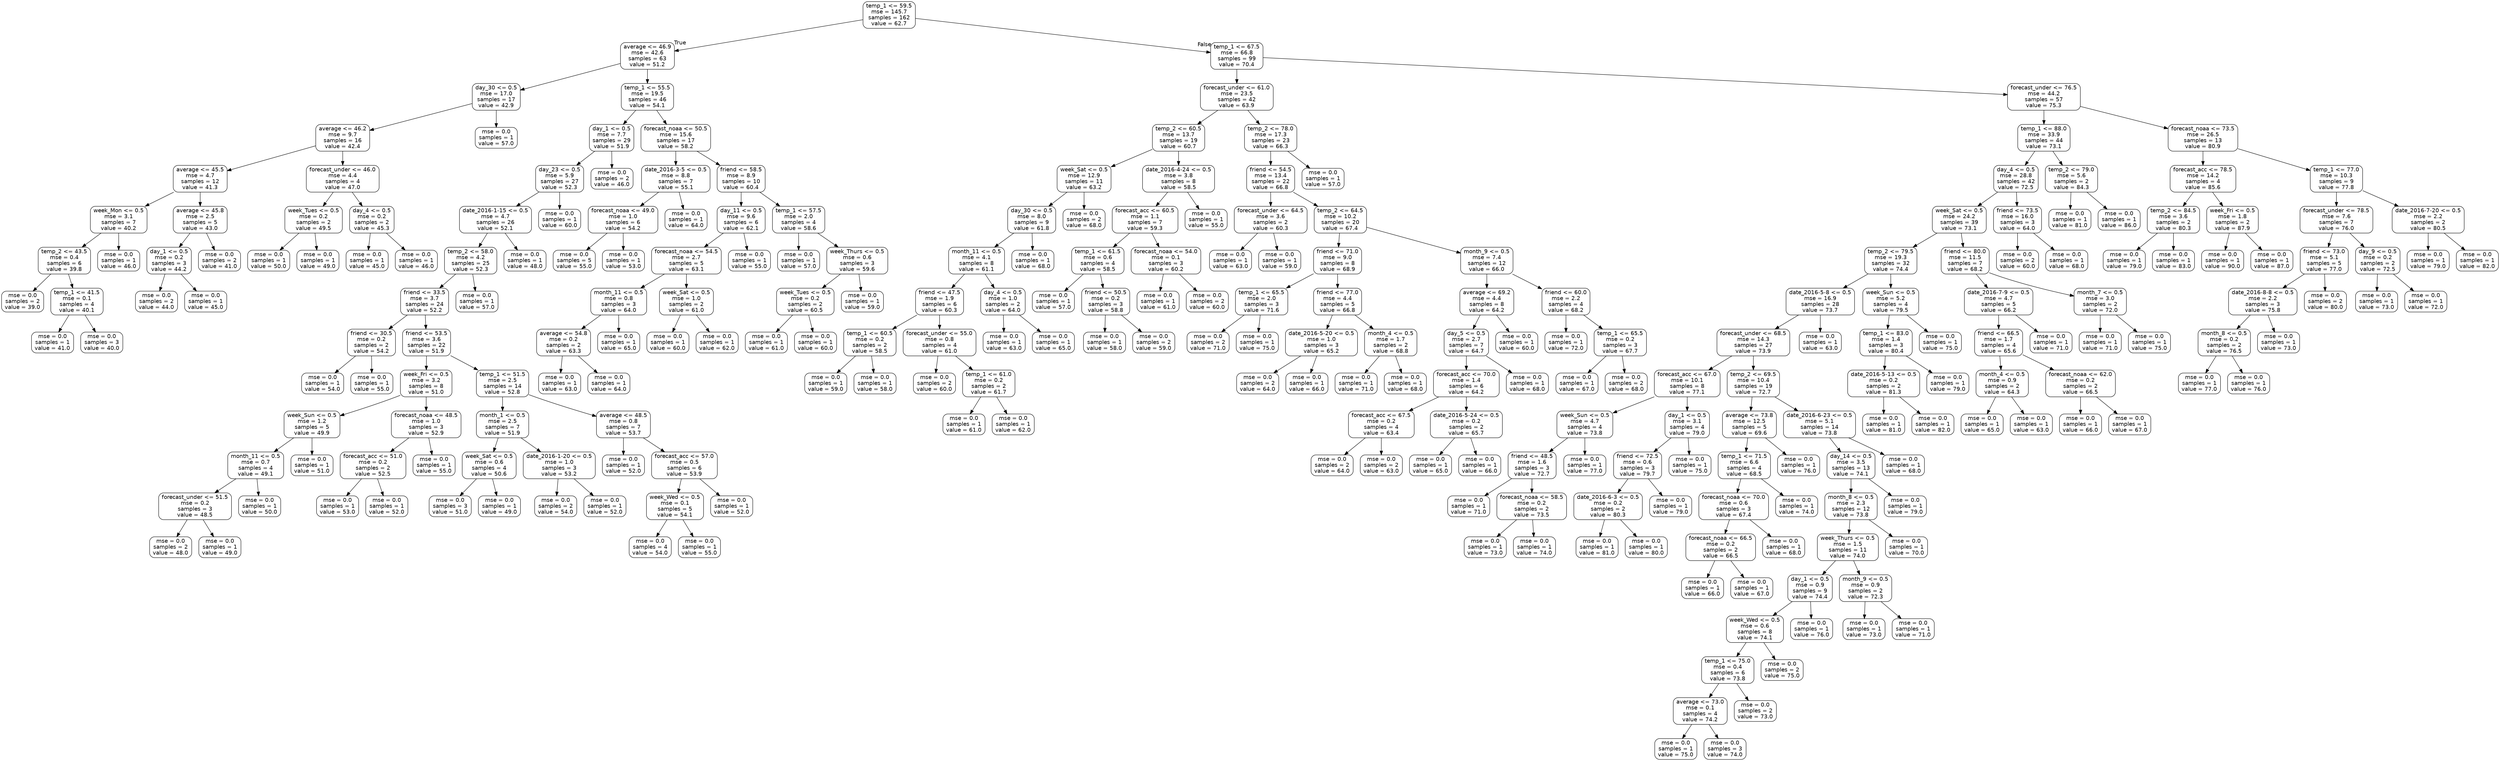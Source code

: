 digraph Tree {
node [shape=box, style="rounded", color="black", fontname=helvetica] ;
edge [fontname=helvetica] ;
0 [label="temp_1 <= 59.5\nmse = 145.7\nsamples = 162\nvalue = 62.7"] ;
1 [label="average <= 46.9\nmse = 42.6\nsamples = 63\nvalue = 51.2"] ;
0 -> 1 [labeldistance=2.5, labelangle=45, headlabel="True"] ;
2 [label="day_30 <= 0.5\nmse = 17.0\nsamples = 17\nvalue = 42.9"] ;
1 -> 2 ;
3 [label="average <= 46.2\nmse = 9.7\nsamples = 16\nvalue = 42.4"] ;
2 -> 3 ;
4 [label="average <= 45.5\nmse = 4.7\nsamples = 12\nvalue = 41.3"] ;
3 -> 4 ;
5 [label="week_Mon <= 0.5\nmse = 3.1\nsamples = 7\nvalue = 40.2"] ;
4 -> 5 ;
6 [label="temp_2 <= 43.5\nmse = 0.4\nsamples = 6\nvalue = 39.8"] ;
5 -> 6 ;
7 [label="mse = 0.0\nsamples = 2\nvalue = 39.0"] ;
6 -> 7 ;
8 [label="temp_1 <= 41.5\nmse = 0.1\nsamples = 4\nvalue = 40.1"] ;
6 -> 8 ;
9 [label="mse = 0.0\nsamples = 1\nvalue = 41.0"] ;
8 -> 9 ;
10 [label="mse = 0.0\nsamples = 3\nvalue = 40.0"] ;
8 -> 10 ;
11 [label="mse = 0.0\nsamples = 1\nvalue = 46.0"] ;
5 -> 11 ;
12 [label="average <= 45.8\nmse = 2.5\nsamples = 5\nvalue = 43.0"] ;
4 -> 12 ;
13 [label="day_1 <= 0.5\nmse = 0.2\nsamples = 3\nvalue = 44.2"] ;
12 -> 13 ;
14 [label="mse = 0.0\nsamples = 2\nvalue = 44.0"] ;
13 -> 14 ;
15 [label="mse = 0.0\nsamples = 1\nvalue = 45.0"] ;
13 -> 15 ;
16 [label="mse = 0.0\nsamples = 2\nvalue = 41.0"] ;
12 -> 16 ;
17 [label="forecast_under <= 46.0\nmse = 4.4\nsamples = 4\nvalue = 47.0"] ;
3 -> 17 ;
18 [label="week_Tues <= 0.5\nmse = 0.2\nsamples = 2\nvalue = 49.5"] ;
17 -> 18 ;
19 [label="mse = 0.0\nsamples = 1\nvalue = 50.0"] ;
18 -> 19 ;
20 [label="mse = 0.0\nsamples = 1\nvalue = 49.0"] ;
18 -> 20 ;
21 [label="day_4 <= 0.5\nmse = 0.2\nsamples = 2\nvalue = 45.3"] ;
17 -> 21 ;
22 [label="mse = 0.0\nsamples = 1\nvalue = 45.0"] ;
21 -> 22 ;
23 [label="mse = 0.0\nsamples = 1\nvalue = 46.0"] ;
21 -> 23 ;
24 [label="mse = 0.0\nsamples = 1\nvalue = 57.0"] ;
2 -> 24 ;
25 [label="temp_1 <= 55.5\nmse = 19.5\nsamples = 46\nvalue = 54.1"] ;
1 -> 25 ;
26 [label="day_1 <= 0.5\nmse = 7.7\nsamples = 29\nvalue = 51.9"] ;
25 -> 26 ;
27 [label="day_23 <= 0.5\nmse = 5.9\nsamples = 27\nvalue = 52.3"] ;
26 -> 27 ;
28 [label="date_2016-1-15 <= 0.5\nmse = 4.7\nsamples = 26\nvalue = 52.1"] ;
27 -> 28 ;
29 [label="temp_2 <= 58.0\nmse = 4.2\nsamples = 25\nvalue = 52.3"] ;
28 -> 29 ;
30 [label="friend <= 33.5\nmse = 3.7\nsamples = 24\nvalue = 52.2"] ;
29 -> 30 ;
31 [label="friend <= 30.5\nmse = 0.2\nsamples = 2\nvalue = 54.2"] ;
30 -> 31 ;
32 [label="mse = 0.0\nsamples = 1\nvalue = 54.0"] ;
31 -> 32 ;
33 [label="mse = 0.0\nsamples = 1\nvalue = 55.0"] ;
31 -> 33 ;
34 [label="friend <= 53.5\nmse = 3.6\nsamples = 22\nvalue = 51.9"] ;
30 -> 34 ;
35 [label="week_Fri <= 0.5\nmse = 3.2\nsamples = 8\nvalue = 51.0"] ;
34 -> 35 ;
36 [label="week_Sun <= 0.5\nmse = 1.2\nsamples = 5\nvalue = 49.9"] ;
35 -> 36 ;
37 [label="month_11 <= 0.5\nmse = 0.7\nsamples = 4\nvalue = 49.1"] ;
36 -> 37 ;
38 [label="forecast_under <= 51.5\nmse = 0.2\nsamples = 3\nvalue = 48.5"] ;
37 -> 38 ;
39 [label="mse = 0.0\nsamples = 2\nvalue = 48.0"] ;
38 -> 39 ;
40 [label="mse = 0.0\nsamples = 1\nvalue = 49.0"] ;
38 -> 40 ;
41 [label="mse = 0.0\nsamples = 1\nvalue = 50.0"] ;
37 -> 41 ;
42 [label="mse = 0.0\nsamples = 1\nvalue = 51.0"] ;
36 -> 42 ;
43 [label="forecast_noaa <= 48.5\nmse = 1.0\nsamples = 3\nvalue = 52.9"] ;
35 -> 43 ;
44 [label="forecast_acc <= 51.0\nmse = 0.2\nsamples = 2\nvalue = 52.5"] ;
43 -> 44 ;
45 [label="mse = 0.0\nsamples = 1\nvalue = 53.0"] ;
44 -> 45 ;
46 [label="mse = 0.0\nsamples = 1\nvalue = 52.0"] ;
44 -> 46 ;
47 [label="mse = 0.0\nsamples = 1\nvalue = 55.0"] ;
43 -> 47 ;
48 [label="temp_1 <= 51.5\nmse = 2.5\nsamples = 14\nvalue = 52.8"] ;
34 -> 48 ;
49 [label="month_1 <= 0.5\nmse = 2.5\nsamples = 7\nvalue = 51.9"] ;
48 -> 49 ;
50 [label="week_Sat <= 0.5\nmse = 0.6\nsamples = 4\nvalue = 50.6"] ;
49 -> 50 ;
51 [label="mse = 0.0\nsamples = 3\nvalue = 51.0"] ;
50 -> 51 ;
52 [label="mse = 0.0\nsamples = 1\nvalue = 49.0"] ;
50 -> 52 ;
53 [label="date_2016-1-20 <= 0.5\nmse = 1.0\nsamples = 3\nvalue = 53.2"] ;
49 -> 53 ;
54 [label="mse = 0.0\nsamples = 2\nvalue = 54.0"] ;
53 -> 54 ;
55 [label="mse = 0.0\nsamples = 1\nvalue = 52.0"] ;
53 -> 55 ;
56 [label="average <= 48.5\nmse = 0.8\nsamples = 7\nvalue = 53.7"] ;
48 -> 56 ;
57 [label="mse = 0.0\nsamples = 1\nvalue = 52.0"] ;
56 -> 57 ;
58 [label="forecast_acc <= 57.0\nmse = 0.5\nsamples = 6\nvalue = 53.9"] ;
56 -> 58 ;
59 [label="week_Wed <= 0.5\nmse = 0.1\nsamples = 5\nvalue = 54.1"] ;
58 -> 59 ;
60 [label="mse = 0.0\nsamples = 4\nvalue = 54.0"] ;
59 -> 60 ;
61 [label="mse = 0.0\nsamples = 1\nvalue = 55.0"] ;
59 -> 61 ;
62 [label="mse = 0.0\nsamples = 1\nvalue = 52.0"] ;
58 -> 62 ;
63 [label="mse = 0.0\nsamples = 1\nvalue = 57.0"] ;
29 -> 63 ;
64 [label="mse = 0.0\nsamples = 1\nvalue = 48.0"] ;
28 -> 64 ;
65 [label="mse = 0.0\nsamples = 1\nvalue = 60.0"] ;
27 -> 65 ;
66 [label="mse = 0.0\nsamples = 2\nvalue = 46.0"] ;
26 -> 66 ;
67 [label="forecast_noaa <= 50.5\nmse = 15.6\nsamples = 17\nvalue = 58.2"] ;
25 -> 67 ;
68 [label="date_2016-3-5 <= 0.5\nmse = 8.8\nsamples = 7\nvalue = 55.1"] ;
67 -> 68 ;
69 [label="forecast_noaa <= 49.0\nmse = 1.0\nsamples = 6\nvalue = 54.2"] ;
68 -> 69 ;
70 [label="mse = 0.0\nsamples = 5\nvalue = 55.0"] ;
69 -> 70 ;
71 [label="mse = 0.0\nsamples = 1\nvalue = 53.0"] ;
69 -> 71 ;
72 [label="mse = 0.0\nsamples = 1\nvalue = 64.0"] ;
68 -> 72 ;
73 [label="friend <= 58.5\nmse = 8.9\nsamples = 10\nvalue = 60.4"] ;
67 -> 73 ;
74 [label="day_11 <= 0.5\nmse = 9.6\nsamples = 6\nvalue = 62.1"] ;
73 -> 74 ;
75 [label="forecast_noaa <= 54.5\nmse = 2.7\nsamples = 5\nvalue = 63.1"] ;
74 -> 75 ;
76 [label="month_11 <= 0.5\nmse = 0.8\nsamples = 3\nvalue = 64.0"] ;
75 -> 76 ;
77 [label="average <= 54.8\nmse = 0.2\nsamples = 2\nvalue = 63.3"] ;
76 -> 77 ;
78 [label="mse = 0.0\nsamples = 1\nvalue = 63.0"] ;
77 -> 78 ;
79 [label="mse = 0.0\nsamples = 1\nvalue = 64.0"] ;
77 -> 79 ;
80 [label="mse = 0.0\nsamples = 1\nvalue = 65.0"] ;
76 -> 80 ;
81 [label="week_Sat <= 0.5\nmse = 1.0\nsamples = 2\nvalue = 61.0"] ;
75 -> 81 ;
82 [label="mse = 0.0\nsamples = 1\nvalue = 60.0"] ;
81 -> 82 ;
83 [label="mse = 0.0\nsamples = 1\nvalue = 62.0"] ;
81 -> 83 ;
84 [label="mse = 0.0\nsamples = 1\nvalue = 55.0"] ;
74 -> 84 ;
85 [label="temp_1 <= 57.5\nmse = 2.0\nsamples = 4\nvalue = 58.6"] ;
73 -> 85 ;
86 [label="mse = 0.0\nsamples = 1\nvalue = 57.0"] ;
85 -> 86 ;
87 [label="week_Thurs <= 0.5\nmse = 0.6\nsamples = 3\nvalue = 59.6"] ;
85 -> 87 ;
88 [label="week_Tues <= 0.5\nmse = 0.2\nsamples = 2\nvalue = 60.5"] ;
87 -> 88 ;
89 [label="mse = 0.0\nsamples = 1\nvalue = 61.0"] ;
88 -> 89 ;
90 [label="mse = 0.0\nsamples = 1\nvalue = 60.0"] ;
88 -> 90 ;
91 [label="mse = 0.0\nsamples = 1\nvalue = 59.0"] ;
87 -> 91 ;
92 [label="temp_1 <= 67.5\nmse = 66.8\nsamples = 99\nvalue = 70.4"] ;
0 -> 92 [labeldistance=2.5, labelangle=-45, headlabel="False"] ;
93 [label="forecast_under <= 61.0\nmse = 23.5\nsamples = 42\nvalue = 63.9"] ;
92 -> 93 ;
94 [label="temp_2 <= 60.5\nmse = 13.7\nsamples = 19\nvalue = 60.7"] ;
93 -> 94 ;
95 [label="week_Sat <= 0.5\nmse = 12.9\nsamples = 11\nvalue = 63.2"] ;
94 -> 95 ;
96 [label="day_30 <= 0.5\nmse = 8.0\nsamples = 9\nvalue = 61.8"] ;
95 -> 96 ;
97 [label="month_11 <= 0.5\nmse = 4.1\nsamples = 8\nvalue = 61.1"] ;
96 -> 97 ;
98 [label="friend <= 47.5\nmse = 1.9\nsamples = 6\nvalue = 60.3"] ;
97 -> 98 ;
99 [label="temp_1 <= 60.5\nmse = 0.2\nsamples = 2\nvalue = 58.5"] ;
98 -> 99 ;
100 [label="mse = 0.0\nsamples = 1\nvalue = 59.0"] ;
99 -> 100 ;
101 [label="mse = 0.0\nsamples = 1\nvalue = 58.0"] ;
99 -> 101 ;
102 [label="forecast_under <= 55.0\nmse = 0.8\nsamples = 4\nvalue = 61.0"] ;
98 -> 102 ;
103 [label="mse = 0.0\nsamples = 2\nvalue = 60.0"] ;
102 -> 103 ;
104 [label="temp_1 <= 61.0\nmse = 0.2\nsamples = 2\nvalue = 61.7"] ;
102 -> 104 ;
105 [label="mse = 0.0\nsamples = 1\nvalue = 61.0"] ;
104 -> 105 ;
106 [label="mse = 0.0\nsamples = 1\nvalue = 62.0"] ;
104 -> 106 ;
107 [label="day_4 <= 0.5\nmse = 1.0\nsamples = 2\nvalue = 64.0"] ;
97 -> 107 ;
108 [label="mse = 0.0\nsamples = 1\nvalue = 63.0"] ;
107 -> 108 ;
109 [label="mse = 0.0\nsamples = 1\nvalue = 65.0"] ;
107 -> 109 ;
110 [label="mse = 0.0\nsamples = 1\nvalue = 68.0"] ;
96 -> 110 ;
111 [label="mse = 0.0\nsamples = 2\nvalue = 68.0"] ;
95 -> 111 ;
112 [label="date_2016-4-24 <= 0.5\nmse = 3.8\nsamples = 8\nvalue = 58.5"] ;
94 -> 112 ;
113 [label="forecast_acc <= 60.5\nmse = 1.1\nsamples = 7\nvalue = 59.3"] ;
112 -> 113 ;
114 [label="temp_1 <= 61.5\nmse = 0.6\nsamples = 4\nvalue = 58.5"] ;
113 -> 114 ;
115 [label="mse = 0.0\nsamples = 1\nvalue = 57.0"] ;
114 -> 115 ;
116 [label="friend <= 50.5\nmse = 0.2\nsamples = 3\nvalue = 58.8"] ;
114 -> 116 ;
117 [label="mse = 0.0\nsamples = 1\nvalue = 58.0"] ;
116 -> 117 ;
118 [label="mse = 0.0\nsamples = 2\nvalue = 59.0"] ;
116 -> 118 ;
119 [label="forecast_noaa <= 54.0\nmse = 0.1\nsamples = 3\nvalue = 60.2"] ;
113 -> 119 ;
120 [label="mse = 0.0\nsamples = 1\nvalue = 61.0"] ;
119 -> 120 ;
121 [label="mse = 0.0\nsamples = 2\nvalue = 60.0"] ;
119 -> 121 ;
122 [label="mse = 0.0\nsamples = 1\nvalue = 55.0"] ;
112 -> 122 ;
123 [label="temp_2 <= 78.0\nmse = 17.3\nsamples = 23\nvalue = 66.3"] ;
93 -> 123 ;
124 [label="friend <= 54.5\nmse = 13.4\nsamples = 22\nvalue = 66.8"] ;
123 -> 124 ;
125 [label="forecast_under <= 64.5\nmse = 3.6\nsamples = 2\nvalue = 60.3"] ;
124 -> 125 ;
126 [label="mse = 0.0\nsamples = 1\nvalue = 63.0"] ;
125 -> 126 ;
127 [label="mse = 0.0\nsamples = 1\nvalue = 59.0"] ;
125 -> 127 ;
128 [label="temp_2 <= 64.5\nmse = 10.2\nsamples = 20\nvalue = 67.4"] ;
124 -> 128 ;
129 [label="friend <= 71.0\nmse = 9.0\nsamples = 8\nvalue = 68.9"] ;
128 -> 129 ;
130 [label="temp_1 <= 65.5\nmse = 2.0\nsamples = 3\nvalue = 71.6"] ;
129 -> 130 ;
131 [label="mse = 0.0\nsamples = 2\nvalue = 71.0"] ;
130 -> 131 ;
132 [label="mse = 0.0\nsamples = 1\nvalue = 75.0"] ;
130 -> 132 ;
133 [label="friend <= 77.0\nmse = 4.4\nsamples = 5\nvalue = 66.8"] ;
129 -> 133 ;
134 [label="date_2016-5-20 <= 0.5\nmse = 1.0\nsamples = 3\nvalue = 65.2"] ;
133 -> 134 ;
135 [label="mse = 0.0\nsamples = 2\nvalue = 64.0"] ;
134 -> 135 ;
136 [label="mse = 0.0\nsamples = 1\nvalue = 66.0"] ;
134 -> 136 ;
137 [label="month_4 <= 0.5\nmse = 1.7\nsamples = 2\nvalue = 68.8"] ;
133 -> 137 ;
138 [label="mse = 0.0\nsamples = 1\nvalue = 71.0"] ;
137 -> 138 ;
139 [label="mse = 0.0\nsamples = 1\nvalue = 68.0"] ;
137 -> 139 ;
140 [label="month_9 <= 0.5\nmse = 7.4\nsamples = 12\nvalue = 66.0"] ;
128 -> 140 ;
141 [label="average <= 69.2\nmse = 4.4\nsamples = 8\nvalue = 64.2"] ;
140 -> 141 ;
142 [label="day_5 <= 0.5\nmse = 2.7\nsamples = 7\nvalue = 64.7"] ;
141 -> 142 ;
143 [label="forecast_acc <= 70.0\nmse = 1.4\nsamples = 6\nvalue = 64.2"] ;
142 -> 143 ;
144 [label="forecast_acc <= 67.5\nmse = 0.2\nsamples = 4\nvalue = 63.4"] ;
143 -> 144 ;
145 [label="mse = 0.0\nsamples = 2\nvalue = 64.0"] ;
144 -> 145 ;
146 [label="mse = 0.0\nsamples = 2\nvalue = 63.0"] ;
144 -> 146 ;
147 [label="date_2016-5-24 <= 0.5\nmse = 0.2\nsamples = 2\nvalue = 65.7"] ;
143 -> 147 ;
148 [label="mse = 0.0\nsamples = 1\nvalue = 65.0"] ;
147 -> 148 ;
149 [label="mse = 0.0\nsamples = 1\nvalue = 66.0"] ;
147 -> 149 ;
150 [label="mse = 0.0\nsamples = 1\nvalue = 68.0"] ;
142 -> 150 ;
151 [label="mse = 0.0\nsamples = 1\nvalue = 60.0"] ;
141 -> 151 ;
152 [label="friend <= 60.0\nmse = 2.2\nsamples = 4\nvalue = 68.2"] ;
140 -> 152 ;
153 [label="mse = 0.0\nsamples = 1\nvalue = 72.0"] ;
152 -> 153 ;
154 [label="temp_1 <= 65.5\nmse = 0.2\nsamples = 3\nvalue = 67.7"] ;
152 -> 154 ;
155 [label="mse = 0.0\nsamples = 1\nvalue = 67.0"] ;
154 -> 155 ;
156 [label="mse = 0.0\nsamples = 2\nvalue = 68.0"] ;
154 -> 156 ;
157 [label="mse = 0.0\nsamples = 1\nvalue = 57.0"] ;
123 -> 157 ;
158 [label="forecast_under <= 76.5\nmse = 44.2\nsamples = 57\nvalue = 75.3"] ;
92 -> 158 ;
159 [label="temp_1 <= 88.0\nmse = 33.9\nsamples = 44\nvalue = 73.1"] ;
158 -> 159 ;
160 [label="day_4 <= 0.5\nmse = 28.8\nsamples = 42\nvalue = 72.5"] ;
159 -> 160 ;
161 [label="week_Sat <= 0.5\nmse = 24.2\nsamples = 39\nvalue = 73.1"] ;
160 -> 161 ;
162 [label="temp_2 <= 79.5\nmse = 19.3\nsamples = 32\nvalue = 74.4"] ;
161 -> 162 ;
163 [label="date_2016-5-8 <= 0.5\nmse = 16.9\nsamples = 28\nvalue = 73.7"] ;
162 -> 163 ;
164 [label="forecast_under <= 68.5\nmse = 14.3\nsamples = 27\nvalue = 73.9"] ;
163 -> 164 ;
165 [label="forecast_acc <= 67.0\nmse = 10.1\nsamples = 8\nvalue = 77.1"] ;
164 -> 165 ;
166 [label="week_Sun <= 0.5\nmse = 4.7\nsamples = 4\nvalue = 73.8"] ;
165 -> 166 ;
167 [label="friend <= 48.5\nmse = 1.6\nsamples = 3\nvalue = 72.7"] ;
166 -> 167 ;
168 [label="mse = 0.0\nsamples = 1\nvalue = 71.0"] ;
167 -> 168 ;
169 [label="forecast_noaa <= 58.5\nmse = 0.2\nsamples = 2\nvalue = 73.5"] ;
167 -> 169 ;
170 [label="mse = 0.0\nsamples = 1\nvalue = 73.0"] ;
169 -> 170 ;
171 [label="mse = 0.0\nsamples = 1\nvalue = 74.0"] ;
169 -> 171 ;
172 [label="mse = 0.0\nsamples = 1\nvalue = 77.0"] ;
166 -> 172 ;
173 [label="day_1 <= 0.5\nmse = 3.1\nsamples = 4\nvalue = 79.0"] ;
165 -> 173 ;
174 [label="friend <= 72.5\nmse = 0.6\nsamples = 3\nvalue = 79.7"] ;
173 -> 174 ;
175 [label="date_2016-6-3 <= 0.5\nmse = 0.2\nsamples = 2\nvalue = 80.3"] ;
174 -> 175 ;
176 [label="mse = 0.0\nsamples = 1\nvalue = 81.0"] ;
175 -> 176 ;
177 [label="mse = 0.0\nsamples = 1\nvalue = 80.0"] ;
175 -> 177 ;
178 [label="mse = 0.0\nsamples = 1\nvalue = 79.0"] ;
174 -> 178 ;
179 [label="mse = 0.0\nsamples = 1\nvalue = 75.0"] ;
173 -> 179 ;
180 [label="temp_2 <= 69.5\nmse = 10.4\nsamples = 19\nvalue = 72.7"] ;
164 -> 180 ;
181 [label="average <= 73.8\nmse = 12.5\nsamples = 5\nvalue = 69.6"] ;
180 -> 181 ;
182 [label="temp_1 <= 71.5\nmse = 6.6\nsamples = 4\nvalue = 68.5"] ;
181 -> 182 ;
183 [label="forecast_noaa <= 70.0\nmse = 0.6\nsamples = 3\nvalue = 67.4"] ;
182 -> 183 ;
184 [label="forecast_noaa <= 66.5\nmse = 0.2\nsamples = 2\nvalue = 66.5"] ;
183 -> 184 ;
185 [label="mse = 0.0\nsamples = 1\nvalue = 66.0"] ;
184 -> 185 ;
186 [label="mse = 0.0\nsamples = 1\nvalue = 67.0"] ;
184 -> 186 ;
187 [label="mse = 0.0\nsamples = 1\nvalue = 68.0"] ;
183 -> 187 ;
188 [label="mse = 0.0\nsamples = 1\nvalue = 74.0"] ;
182 -> 188 ;
189 [label="mse = 0.0\nsamples = 1\nvalue = 76.0"] ;
181 -> 189 ;
190 [label="date_2016-6-23 <= 0.5\nmse = 5.1\nsamples = 14\nvalue = 73.8"] ;
180 -> 190 ;
191 [label="day_14 <= 0.5\nmse = 3.5\nsamples = 13\nvalue = 74.1"] ;
190 -> 191 ;
192 [label="month_8 <= 0.5\nmse = 2.3\nsamples = 12\nvalue = 73.8"] ;
191 -> 192 ;
193 [label="week_Thurs <= 0.5\nmse = 1.5\nsamples = 11\nvalue = 74.0"] ;
192 -> 193 ;
194 [label="day_1 <= 0.5\nmse = 0.9\nsamples = 9\nvalue = 74.4"] ;
193 -> 194 ;
195 [label="week_Wed <= 0.5\nmse = 0.6\nsamples = 8\nvalue = 74.1"] ;
194 -> 195 ;
196 [label="temp_1 <= 75.0\nmse = 0.4\nsamples = 6\nvalue = 73.8"] ;
195 -> 196 ;
197 [label="average <= 73.0\nmse = 0.1\nsamples = 4\nvalue = 74.2"] ;
196 -> 197 ;
198 [label="mse = 0.0\nsamples = 1\nvalue = 75.0"] ;
197 -> 198 ;
199 [label="mse = 0.0\nsamples = 3\nvalue = 74.0"] ;
197 -> 199 ;
200 [label="mse = 0.0\nsamples = 2\nvalue = 73.0"] ;
196 -> 200 ;
201 [label="mse = 0.0\nsamples = 2\nvalue = 75.0"] ;
195 -> 201 ;
202 [label="mse = 0.0\nsamples = 1\nvalue = 76.0"] ;
194 -> 202 ;
203 [label="month_9 <= 0.5\nmse = 0.9\nsamples = 2\nvalue = 72.3"] ;
193 -> 203 ;
204 [label="mse = 0.0\nsamples = 1\nvalue = 73.0"] ;
203 -> 204 ;
205 [label="mse = 0.0\nsamples = 1\nvalue = 71.0"] ;
203 -> 205 ;
206 [label="mse = 0.0\nsamples = 1\nvalue = 70.0"] ;
192 -> 206 ;
207 [label="mse = 0.0\nsamples = 1\nvalue = 79.0"] ;
191 -> 207 ;
208 [label="mse = 0.0\nsamples = 1\nvalue = 68.0"] ;
190 -> 208 ;
209 [label="mse = 0.0\nsamples = 1\nvalue = 63.0"] ;
163 -> 209 ;
210 [label="week_Sun <= 0.5\nmse = 5.2\nsamples = 4\nvalue = 79.5"] ;
162 -> 210 ;
211 [label="temp_1 <= 83.0\nmse = 1.4\nsamples = 3\nvalue = 80.4"] ;
210 -> 211 ;
212 [label="date_2016-5-13 <= 0.5\nmse = 0.2\nsamples = 2\nvalue = 81.3"] ;
211 -> 212 ;
213 [label="mse = 0.0\nsamples = 1\nvalue = 81.0"] ;
212 -> 213 ;
214 [label="mse = 0.0\nsamples = 1\nvalue = 82.0"] ;
212 -> 214 ;
215 [label="mse = 0.0\nsamples = 1\nvalue = 79.0"] ;
211 -> 215 ;
216 [label="mse = 0.0\nsamples = 1\nvalue = 75.0"] ;
210 -> 216 ;
217 [label="friend <= 80.0\nmse = 11.5\nsamples = 7\nvalue = 68.2"] ;
161 -> 217 ;
218 [label="date_2016-7-9 <= 0.5\nmse = 4.7\nsamples = 5\nvalue = 66.2"] ;
217 -> 218 ;
219 [label="friend <= 66.5\nmse = 1.7\nsamples = 4\nvalue = 65.6"] ;
218 -> 219 ;
220 [label="month_4 <= 0.5\nmse = 0.9\nsamples = 2\nvalue = 64.3"] ;
219 -> 220 ;
221 [label="mse = 0.0\nsamples = 1\nvalue = 65.0"] ;
220 -> 221 ;
222 [label="mse = 0.0\nsamples = 1\nvalue = 63.0"] ;
220 -> 222 ;
223 [label="forecast_noaa <= 62.0\nmse = 0.2\nsamples = 2\nvalue = 66.5"] ;
219 -> 223 ;
224 [label="mse = 0.0\nsamples = 1\nvalue = 66.0"] ;
223 -> 224 ;
225 [label="mse = 0.0\nsamples = 1\nvalue = 67.0"] ;
223 -> 225 ;
226 [label="mse = 0.0\nsamples = 1\nvalue = 71.0"] ;
218 -> 226 ;
227 [label="month_7 <= 0.5\nmse = 3.0\nsamples = 2\nvalue = 72.0"] ;
217 -> 227 ;
228 [label="mse = 0.0\nsamples = 1\nvalue = 71.0"] ;
227 -> 228 ;
229 [label="mse = 0.0\nsamples = 1\nvalue = 75.0"] ;
227 -> 229 ;
230 [label="friend <= 73.5\nmse = 16.0\nsamples = 3\nvalue = 64.0"] ;
160 -> 230 ;
231 [label="mse = 0.0\nsamples = 2\nvalue = 60.0"] ;
230 -> 231 ;
232 [label="mse = 0.0\nsamples = 1\nvalue = 68.0"] ;
230 -> 232 ;
233 [label="temp_2 <= 79.0\nmse = 5.6\nsamples = 2\nvalue = 84.3"] ;
159 -> 233 ;
234 [label="mse = 0.0\nsamples = 1\nvalue = 81.0"] ;
233 -> 234 ;
235 [label="mse = 0.0\nsamples = 1\nvalue = 86.0"] ;
233 -> 235 ;
236 [label="forecast_noaa <= 73.5\nmse = 26.5\nsamples = 13\nvalue = 80.9"] ;
158 -> 236 ;
237 [label="forecast_acc <= 78.5\nmse = 14.2\nsamples = 4\nvalue = 85.6"] ;
236 -> 237 ;
238 [label="temp_2 <= 84.5\nmse = 3.6\nsamples = 2\nvalue = 80.3"] ;
237 -> 238 ;
239 [label="mse = 0.0\nsamples = 1\nvalue = 79.0"] ;
238 -> 239 ;
240 [label="mse = 0.0\nsamples = 1\nvalue = 83.0"] ;
238 -> 240 ;
241 [label="week_Fri <= 0.5\nmse = 1.8\nsamples = 2\nvalue = 87.9"] ;
237 -> 241 ;
242 [label="mse = 0.0\nsamples = 1\nvalue = 90.0"] ;
241 -> 242 ;
243 [label="mse = 0.0\nsamples = 1\nvalue = 87.0"] ;
241 -> 243 ;
244 [label="temp_1 <= 77.0\nmse = 10.3\nsamples = 9\nvalue = 77.8"] ;
236 -> 244 ;
245 [label="forecast_under <= 78.5\nmse = 7.6\nsamples = 7\nvalue = 76.0"] ;
244 -> 245 ;
246 [label="friend <= 73.0\nmse = 5.1\nsamples = 5\nvalue = 77.0"] ;
245 -> 246 ;
247 [label="date_2016-8-8 <= 0.5\nmse = 2.2\nsamples = 3\nvalue = 75.8"] ;
246 -> 247 ;
248 [label="month_8 <= 0.5\nmse = 0.2\nsamples = 2\nvalue = 76.5"] ;
247 -> 248 ;
249 [label="mse = 0.0\nsamples = 1\nvalue = 77.0"] ;
248 -> 249 ;
250 [label="mse = 0.0\nsamples = 1\nvalue = 76.0"] ;
248 -> 250 ;
251 [label="mse = 0.0\nsamples = 1\nvalue = 73.0"] ;
247 -> 251 ;
252 [label="mse = 0.0\nsamples = 2\nvalue = 80.0"] ;
246 -> 252 ;
253 [label="day_9 <= 0.5\nmse = 0.2\nsamples = 2\nvalue = 72.5"] ;
245 -> 253 ;
254 [label="mse = 0.0\nsamples = 1\nvalue = 73.0"] ;
253 -> 254 ;
255 [label="mse = 0.0\nsamples = 1\nvalue = 72.0"] ;
253 -> 255 ;
256 [label="date_2016-7-20 <= 0.5\nmse = 2.2\nsamples = 2\nvalue = 80.5"] ;
244 -> 256 ;
257 [label="mse = 0.0\nsamples = 1\nvalue = 79.0"] ;
256 -> 257 ;
258 [label="mse = 0.0\nsamples = 1\nvalue = 82.0"] ;
256 -> 258 ;
}